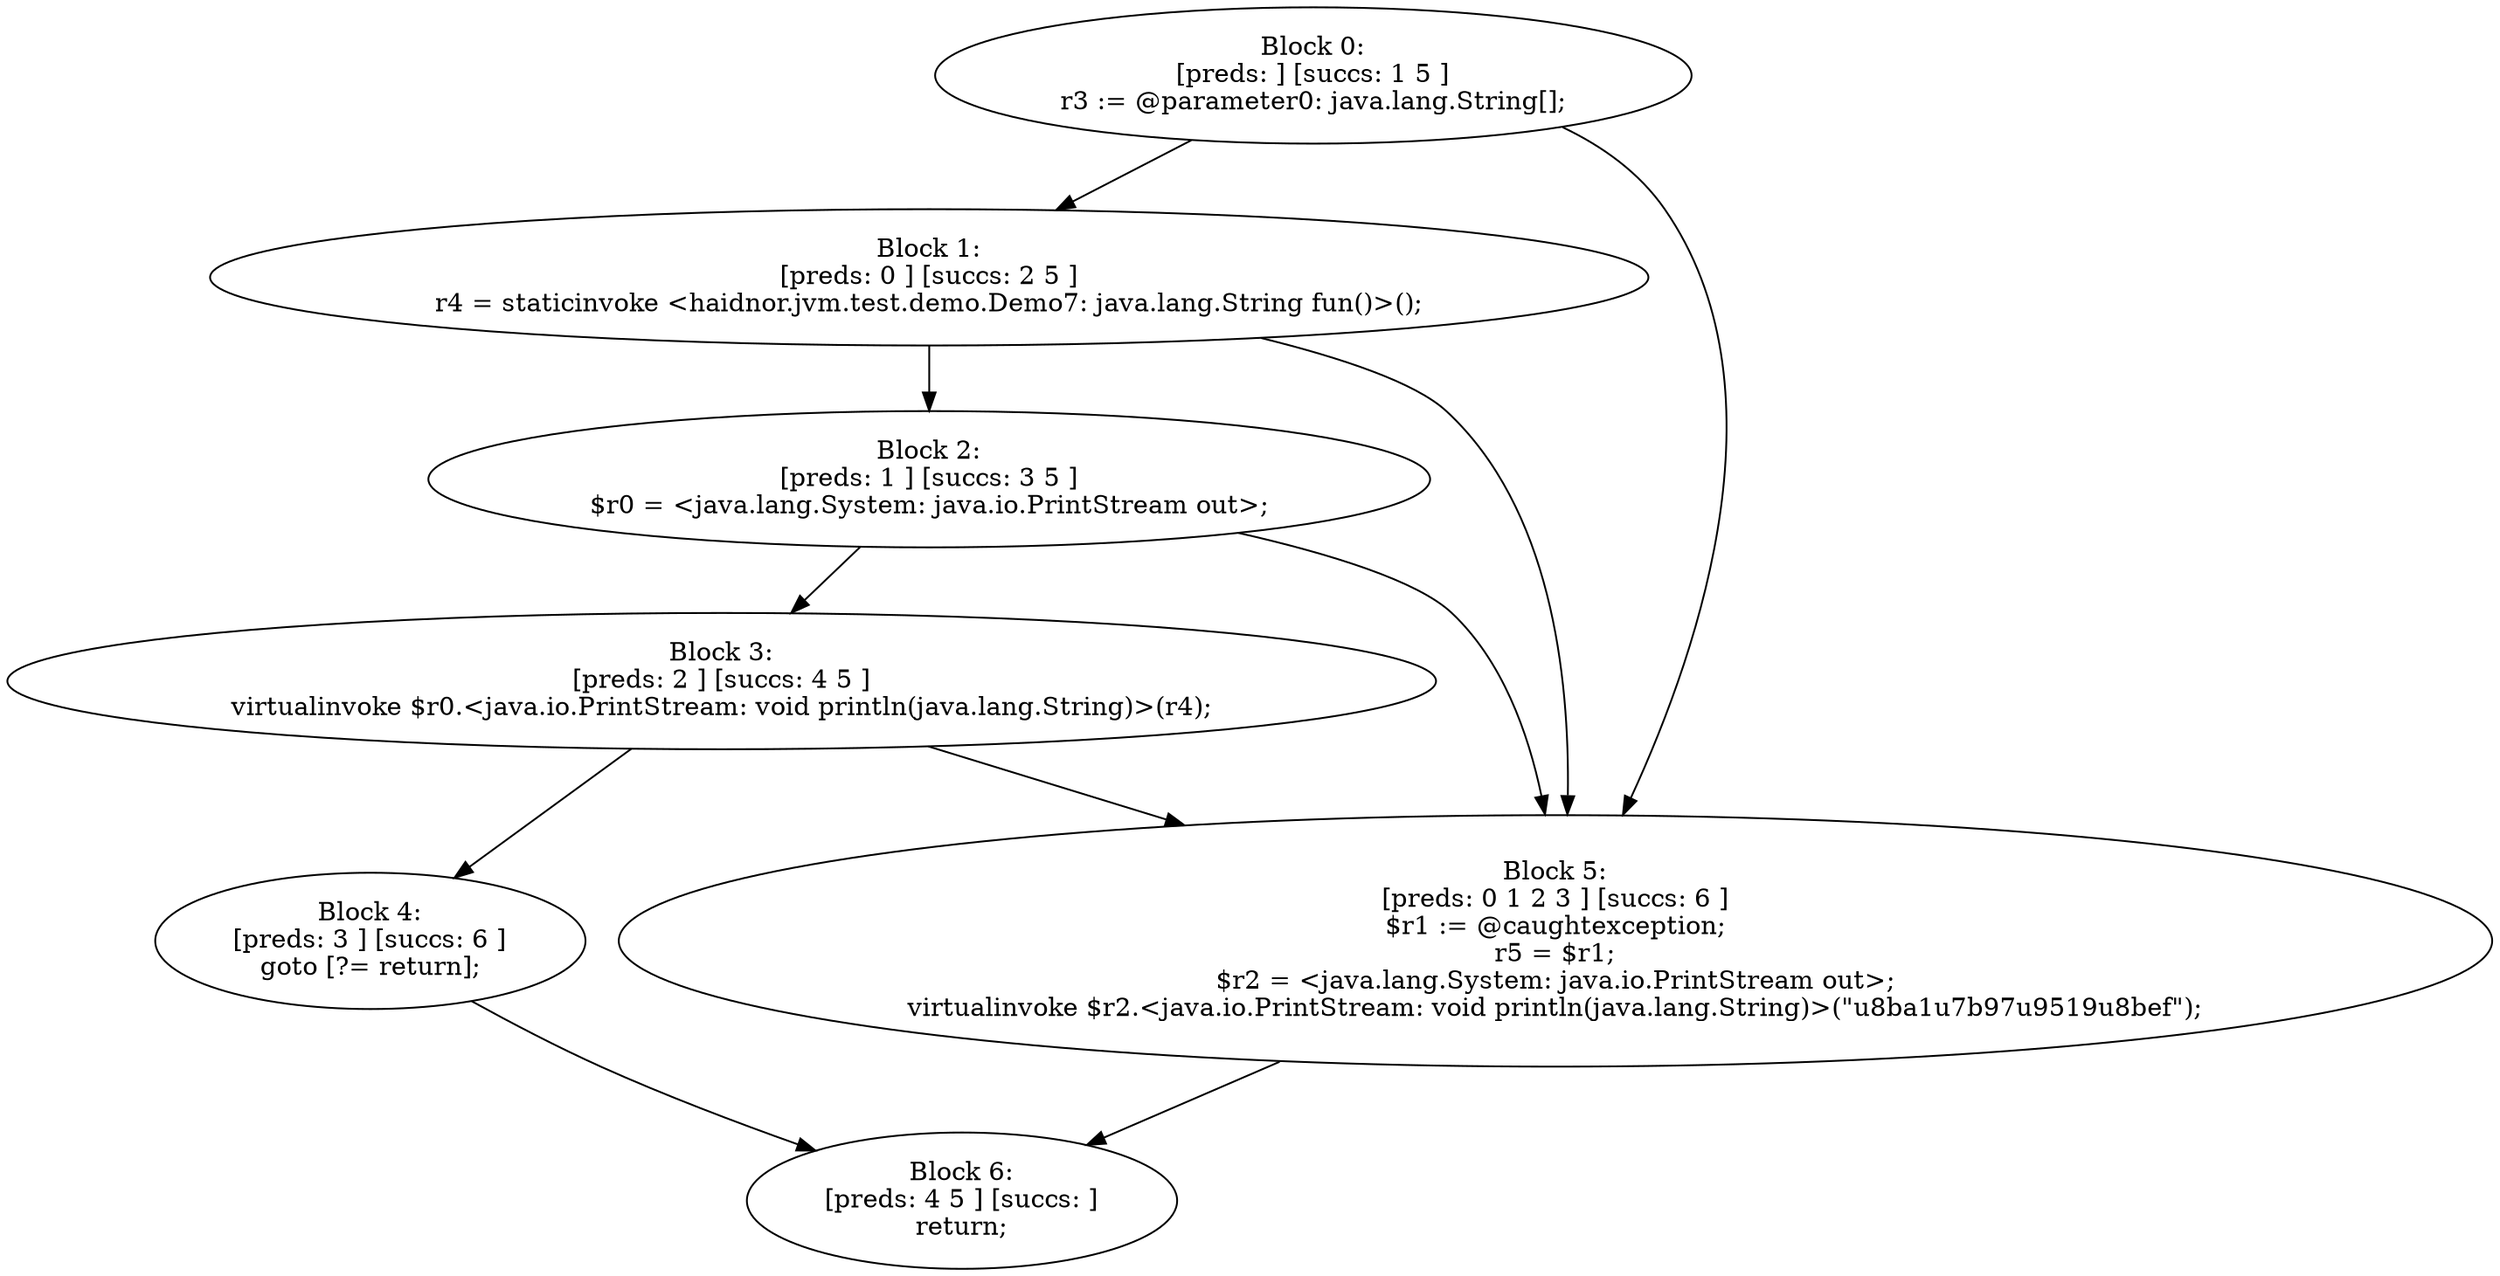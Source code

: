 digraph "unitGraph" {
    "Block 0:
[preds: ] [succs: 1 5 ]
r3 := @parameter0: java.lang.String[];
"
    "Block 1:
[preds: 0 ] [succs: 2 5 ]
r4 = staticinvoke <haidnor.jvm.test.demo.Demo7: java.lang.String fun()>();
"
    "Block 2:
[preds: 1 ] [succs: 3 5 ]
$r0 = <java.lang.System: java.io.PrintStream out>;
"
    "Block 3:
[preds: 2 ] [succs: 4 5 ]
virtualinvoke $r0.<java.io.PrintStream: void println(java.lang.String)>(r4);
"
    "Block 4:
[preds: 3 ] [succs: 6 ]
goto [?= return];
"
    "Block 5:
[preds: 0 1 2 3 ] [succs: 6 ]
$r1 := @caughtexception;
r5 = $r1;
$r2 = <java.lang.System: java.io.PrintStream out>;
virtualinvoke $r2.<java.io.PrintStream: void println(java.lang.String)>(\"\u8ba1\u7b97\u9519\u8bef\");
"
    "Block 6:
[preds: 4 5 ] [succs: ]
return;
"
    "Block 0:
[preds: ] [succs: 1 5 ]
r3 := @parameter0: java.lang.String[];
"->"Block 1:
[preds: 0 ] [succs: 2 5 ]
r4 = staticinvoke <haidnor.jvm.test.demo.Demo7: java.lang.String fun()>();
";
    "Block 0:
[preds: ] [succs: 1 5 ]
r3 := @parameter0: java.lang.String[];
"->"Block 5:
[preds: 0 1 2 3 ] [succs: 6 ]
$r1 := @caughtexception;
r5 = $r1;
$r2 = <java.lang.System: java.io.PrintStream out>;
virtualinvoke $r2.<java.io.PrintStream: void println(java.lang.String)>(\"\u8ba1\u7b97\u9519\u8bef\");
";
    "Block 1:
[preds: 0 ] [succs: 2 5 ]
r4 = staticinvoke <haidnor.jvm.test.demo.Demo7: java.lang.String fun()>();
"->"Block 2:
[preds: 1 ] [succs: 3 5 ]
$r0 = <java.lang.System: java.io.PrintStream out>;
";
    "Block 1:
[preds: 0 ] [succs: 2 5 ]
r4 = staticinvoke <haidnor.jvm.test.demo.Demo7: java.lang.String fun()>();
"->"Block 5:
[preds: 0 1 2 3 ] [succs: 6 ]
$r1 := @caughtexception;
r5 = $r1;
$r2 = <java.lang.System: java.io.PrintStream out>;
virtualinvoke $r2.<java.io.PrintStream: void println(java.lang.String)>(\"\u8ba1\u7b97\u9519\u8bef\");
";
    "Block 2:
[preds: 1 ] [succs: 3 5 ]
$r0 = <java.lang.System: java.io.PrintStream out>;
"->"Block 3:
[preds: 2 ] [succs: 4 5 ]
virtualinvoke $r0.<java.io.PrintStream: void println(java.lang.String)>(r4);
";
    "Block 2:
[preds: 1 ] [succs: 3 5 ]
$r0 = <java.lang.System: java.io.PrintStream out>;
"->"Block 5:
[preds: 0 1 2 3 ] [succs: 6 ]
$r1 := @caughtexception;
r5 = $r1;
$r2 = <java.lang.System: java.io.PrintStream out>;
virtualinvoke $r2.<java.io.PrintStream: void println(java.lang.String)>(\"\u8ba1\u7b97\u9519\u8bef\");
";
    "Block 3:
[preds: 2 ] [succs: 4 5 ]
virtualinvoke $r0.<java.io.PrintStream: void println(java.lang.String)>(r4);
"->"Block 4:
[preds: 3 ] [succs: 6 ]
goto [?= return];
";
    "Block 3:
[preds: 2 ] [succs: 4 5 ]
virtualinvoke $r0.<java.io.PrintStream: void println(java.lang.String)>(r4);
"->"Block 5:
[preds: 0 1 2 3 ] [succs: 6 ]
$r1 := @caughtexception;
r5 = $r1;
$r2 = <java.lang.System: java.io.PrintStream out>;
virtualinvoke $r2.<java.io.PrintStream: void println(java.lang.String)>(\"\u8ba1\u7b97\u9519\u8bef\");
";
    "Block 4:
[preds: 3 ] [succs: 6 ]
goto [?= return];
"->"Block 6:
[preds: 4 5 ] [succs: ]
return;
";
    "Block 5:
[preds: 0 1 2 3 ] [succs: 6 ]
$r1 := @caughtexception;
r5 = $r1;
$r2 = <java.lang.System: java.io.PrintStream out>;
virtualinvoke $r2.<java.io.PrintStream: void println(java.lang.String)>(\"\u8ba1\u7b97\u9519\u8bef\");
"->"Block 6:
[preds: 4 5 ] [succs: ]
return;
";
}
